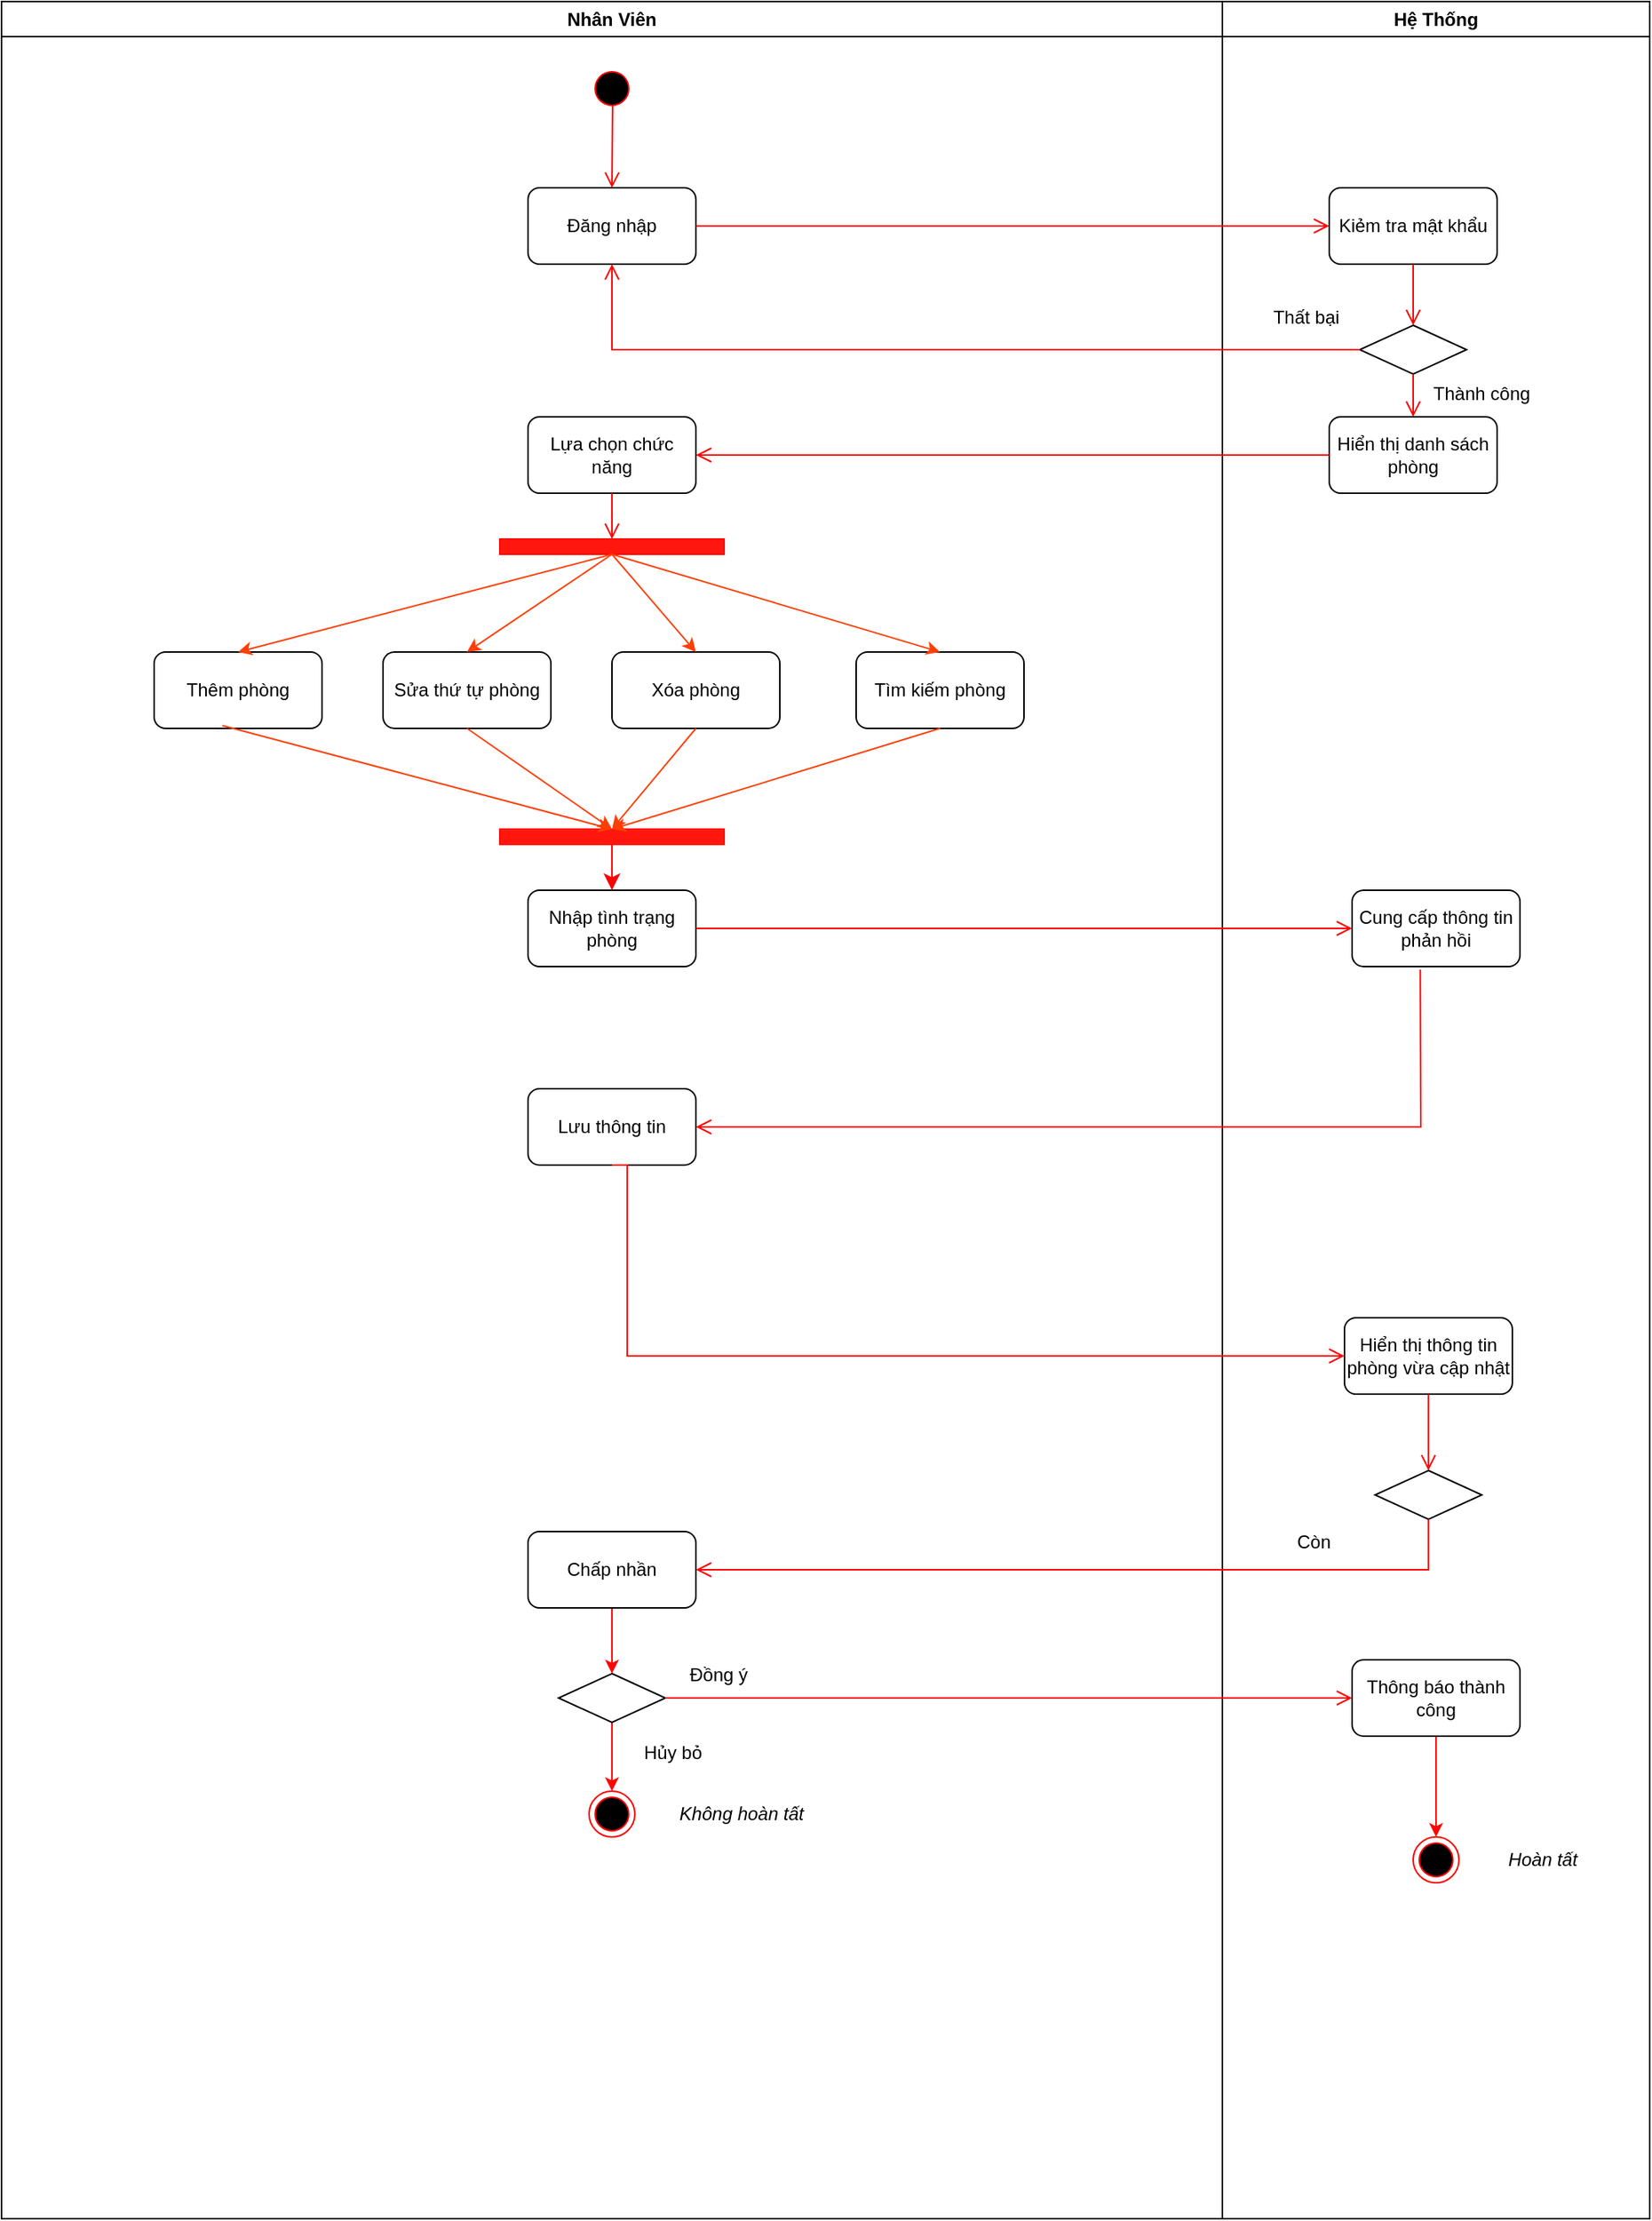 <mxfile version="24.8.4">
  <diagram name="Page-1" id="e7e014a7-5840-1c2e-5031-d8a46d1fe8dd">
    <mxGraphModel dx="2977" dy="1757" grid="1" gridSize="10" guides="1" tooltips="1" connect="1" arrows="1" fold="1" page="1" pageScale="1" pageWidth="1169" pageHeight="826" background="none" math="0" shadow="0">
      <root>
        <mxCell id="0" />
        <mxCell id="1" parent="0" />
        <mxCell id="2" value="Nhân Viên" style="swimlane;whiteSpace=wrap" parent="1" vertex="1">
          <mxGeometry x="30" y="128" width="800" height="1452" as="geometry" />
        </mxCell>
        <mxCell id="5" value="" style="ellipse;shape=startState;fillColor=#000000;strokeColor=#ff0000;" parent="2" vertex="1">
          <mxGeometry x="385" y="42" width="30" height="30" as="geometry" />
        </mxCell>
        <mxCell id="6" value="" style="edgeStyle=elbowEdgeStyle;elbow=horizontal;verticalAlign=bottom;endArrow=open;endSize=8;strokeColor=#FF0000;endFill=1;rounded=0;entryX=0.5;entryY=0;entryDx=0;entryDy=0;exitX=0.514;exitY=0.86;exitDx=0;exitDy=0;exitPerimeter=0;" parent="2" source="5" target="47XAnkXv8sdUiCQmlWBP-44" edge="1">
          <mxGeometry x="100" y="40" as="geometry">
            <mxPoint x="114.909" y="110" as="targetPoint" />
            <mxPoint x="399" y="66" as="sourcePoint" />
          </mxGeometry>
        </mxCell>
        <mxCell id="47XAnkXv8sdUiCQmlWBP-44" value="Đăng nhập" style="rounded=1;whiteSpace=wrap;html=1;" parent="2" vertex="1">
          <mxGeometry x="345" y="122" width="110" height="50" as="geometry" />
        </mxCell>
        <mxCell id="47XAnkXv8sdUiCQmlWBP-45" value="Tìm kiếm phòng" style="rounded=1;whiteSpace=wrap;html=1;" parent="2" vertex="1">
          <mxGeometry x="560" y="426" width="110" height="50" as="geometry" />
        </mxCell>
        <mxCell id="47XAnkXv8sdUiCQmlWBP-46" value="Lựa chọn chức năng" style="rounded=1;whiteSpace=wrap;html=1;" parent="2" vertex="1">
          <mxGeometry x="345" y="272" width="110" height="50" as="geometry" />
        </mxCell>
        <mxCell id="47XAnkXv8sdUiCQmlWBP-62" value="Xóa phòng" style="rounded=1;whiteSpace=wrap;html=1;" parent="2" vertex="1">
          <mxGeometry x="400" y="426" width="110" height="50" as="geometry" />
        </mxCell>
        <mxCell id="47XAnkXv8sdUiCQmlWBP-63" value="Sửa thứ tự phòng" style="rounded=1;whiteSpace=wrap;html=1;" parent="2" vertex="1">
          <mxGeometry x="250" y="426" width="110" height="50" as="geometry" />
        </mxCell>
        <mxCell id="47XAnkXv8sdUiCQmlWBP-64" value="Thêm phòng" style="rounded=1;whiteSpace=wrap;html=1;" parent="2" vertex="1">
          <mxGeometry x="100" y="426" width="110" height="50" as="geometry" />
        </mxCell>
        <mxCell id="47XAnkXv8sdUiCQmlWBP-68" value="" style="whiteSpace=wrap;html=1;rounded=0;shadow=0;comic=0;labelBackgroundColor=none;strokeWidth=1;fillColor=#FF170F;fontFamily=Verdana;fontSize=12;align=center;rotation=0;strokeColor=#FF0800;" parent="2" vertex="1">
          <mxGeometry x="326.5" y="352" width="147" height="10" as="geometry" />
        </mxCell>
        <mxCell id="47XAnkXv8sdUiCQmlWBP-57" value="" style="edgeStyle=elbowEdgeStyle;elbow=horizontal;verticalAlign=bottom;endArrow=open;endSize=8;strokeColor=#FF0000;endFill=1;rounded=0;exitX=0.5;exitY=1;exitDx=0;exitDy=0;" parent="2" source="47XAnkXv8sdUiCQmlWBP-46" edge="1">
          <mxGeometry x="70" y="-88" as="geometry">
            <mxPoint x="400" y="352" as="targetPoint" />
            <mxPoint x="450" y="118" as="sourcePoint" />
          </mxGeometry>
        </mxCell>
        <mxCell id="47XAnkXv8sdUiCQmlWBP-69" value="Lưu thông tin" style="rounded=1;whiteSpace=wrap;html=1;" parent="2" vertex="1">
          <mxGeometry x="345" y="712" width="110" height="50" as="geometry" />
        </mxCell>
        <mxCell id="47XAnkXv8sdUiCQmlWBP-98" style="edgeStyle=orthogonalEdgeStyle;rounded=0;orthogonalLoop=1;jettySize=auto;html=1;exitX=0.5;exitY=1;exitDx=0;exitDy=0;entryX=0.5;entryY=0;entryDx=0;entryDy=0;fillColor=#FF0505;strokeColor=#FF0505;" parent="2" source="47XAnkXv8sdUiCQmlWBP-73" target="47XAnkXv8sdUiCQmlWBP-86" edge="1">
          <mxGeometry relative="1" as="geometry" />
        </mxCell>
        <mxCell id="47XAnkXv8sdUiCQmlWBP-73" value="Chấp nhần" style="rounded=1;whiteSpace=wrap;html=1;" parent="2" vertex="1">
          <mxGeometry x="345" y="1002" width="110" height="50" as="geometry" />
        </mxCell>
        <mxCell id="47XAnkXv8sdUiCQmlWBP-75" value="Nhập tình trạng phòng" style="rounded=1;whiteSpace=wrap;html=1;" parent="2" vertex="1">
          <mxGeometry x="345" y="582" width="110" height="50" as="geometry" />
        </mxCell>
        <mxCell id="47XAnkXv8sdUiCQmlWBP-77" value="" style="endArrow=classic;html=1;rounded=0;exitX=0.5;exitY=1;exitDx=0;exitDy=0;entryX=0.5;entryY=0;entryDx=0;entryDy=0;fillColor=#FF0505;strokeColor=#FF3F05;" parent="2" source="47XAnkXv8sdUiCQmlWBP-68" target="47XAnkXv8sdUiCQmlWBP-64" edge="1">
          <mxGeometry width="50" height="50" relative="1" as="geometry">
            <mxPoint x="150" y="402" as="sourcePoint" />
            <mxPoint x="200" y="352" as="targetPoint" />
          </mxGeometry>
        </mxCell>
        <mxCell id="47XAnkXv8sdUiCQmlWBP-78" value="" style="endArrow=classic;html=1;rounded=0;exitX=0.5;exitY=1;exitDx=0;exitDy=0;entryX=0.5;entryY=0;entryDx=0;entryDy=0;fillColor=#FF0505;strokeColor=#FF3F05;" parent="2" source="47XAnkXv8sdUiCQmlWBP-68" target="47XAnkXv8sdUiCQmlWBP-63" edge="1">
          <mxGeometry width="50" height="50" relative="1" as="geometry">
            <mxPoint x="410" y="372" as="sourcePoint" />
            <mxPoint x="165" y="436" as="targetPoint" />
          </mxGeometry>
        </mxCell>
        <mxCell id="47XAnkXv8sdUiCQmlWBP-79" value="" style="endArrow=classic;html=1;rounded=0;entryX=0.5;entryY=0;entryDx=0;entryDy=0;fillColor=#FF0505;strokeColor=#FF3F05;" parent="2" target="47XAnkXv8sdUiCQmlWBP-62" edge="1">
          <mxGeometry width="50" height="50" relative="1" as="geometry">
            <mxPoint x="400" y="362" as="sourcePoint" />
            <mxPoint x="315" y="436" as="targetPoint" />
          </mxGeometry>
        </mxCell>
        <mxCell id="47XAnkXv8sdUiCQmlWBP-80" value="" style="endArrow=classic;html=1;rounded=0;exitX=0.5;exitY=1;exitDx=0;exitDy=0;entryX=0.5;entryY=0;entryDx=0;entryDy=0;fillColor=#FF0505;strokeColor=#FF3F05;" parent="2" source="47XAnkXv8sdUiCQmlWBP-68" target="47XAnkXv8sdUiCQmlWBP-45" edge="1">
          <mxGeometry width="50" height="50" relative="1" as="geometry">
            <mxPoint x="410" y="372" as="sourcePoint" />
            <mxPoint x="165" y="436" as="targetPoint" />
          </mxGeometry>
        </mxCell>
        <mxCell id="GSddVMeSleZB2jzWyYQu-6" style="edgeStyle=none;curved=1;rounded=0;orthogonalLoop=1;jettySize=auto;html=1;fontSize=12;startSize=8;endSize=8;strokeColor=#ff0000;fontColor=#ff0000;" edge="1" parent="2" source="47XAnkXv8sdUiCQmlWBP-81" target="47XAnkXv8sdUiCQmlWBP-75">
          <mxGeometry relative="1" as="geometry" />
        </mxCell>
        <mxCell id="47XAnkXv8sdUiCQmlWBP-81" value="" style="whiteSpace=wrap;html=1;rounded=0;shadow=0;comic=0;labelBackgroundColor=none;strokeWidth=1;fillColor=#FF170F;fontFamily=Verdana;fontSize=12;align=center;rotation=0;strokeColor=#FF0800;" parent="2" vertex="1">
          <mxGeometry x="326.5" y="542" width="147" height="10" as="geometry" />
        </mxCell>
        <mxCell id="47XAnkXv8sdUiCQmlWBP-82" value="" style="endArrow=classic;html=1;rounded=0;exitX=0.5;exitY=1;exitDx=0;exitDy=0;entryX=0.5;entryY=0;entryDx=0;entryDy=0;fillColor=#FF0505;strokeColor=#FF3F05;" parent="2" source="47XAnkXv8sdUiCQmlWBP-62" target="47XAnkXv8sdUiCQmlWBP-81" edge="1">
          <mxGeometry width="50" height="50" relative="1" as="geometry">
            <mxPoint x="410" y="372" as="sourcePoint" />
            <mxPoint x="165" y="436" as="targetPoint" />
          </mxGeometry>
        </mxCell>
        <mxCell id="47XAnkXv8sdUiCQmlWBP-83" value="" style="endArrow=classic;html=1;rounded=0;exitX=0.5;exitY=1;exitDx=0;exitDy=0;entryX=0.5;entryY=0;entryDx=0;entryDy=0;fillColor=#FF0505;strokeColor=#FF3F05;" parent="2" source="47XAnkXv8sdUiCQmlWBP-63" target="47XAnkXv8sdUiCQmlWBP-81" edge="1">
          <mxGeometry width="50" height="50" relative="1" as="geometry">
            <mxPoint x="420" y="382" as="sourcePoint" />
            <mxPoint x="175" y="446" as="targetPoint" />
          </mxGeometry>
        </mxCell>
        <mxCell id="47XAnkXv8sdUiCQmlWBP-84" value="" style="endArrow=classic;html=1;rounded=0;exitX=0.406;exitY=0.963;exitDx=0;exitDy=0;entryX=0.5;entryY=0;entryDx=0;entryDy=0;fillColor=#FF0505;strokeColor=#FF3F05;exitPerimeter=0;" parent="2" source="47XAnkXv8sdUiCQmlWBP-64" target="47XAnkXv8sdUiCQmlWBP-81" edge="1">
          <mxGeometry width="50" height="50" relative="1" as="geometry">
            <mxPoint x="430" y="392" as="sourcePoint" />
            <mxPoint x="185" y="456" as="targetPoint" />
          </mxGeometry>
        </mxCell>
        <mxCell id="47XAnkXv8sdUiCQmlWBP-85" value="" style="endArrow=classic;html=1;rounded=0;exitX=0.5;exitY=1;exitDx=0;exitDy=0;entryX=0.5;entryY=0;entryDx=0;entryDy=0;fillColor=#FF0505;strokeColor=#FF3F05;" parent="2" source="47XAnkXv8sdUiCQmlWBP-45" target="47XAnkXv8sdUiCQmlWBP-81" edge="1">
          <mxGeometry width="50" height="50" relative="1" as="geometry">
            <mxPoint x="465" y="486" as="sourcePoint" />
            <mxPoint x="410" y="552" as="targetPoint" />
          </mxGeometry>
        </mxCell>
        <mxCell id="47XAnkXv8sdUiCQmlWBP-103" style="edgeStyle=orthogonalEdgeStyle;rounded=0;orthogonalLoop=1;jettySize=auto;html=1;entryX=0.5;entryY=0;entryDx=0;entryDy=0;fillColor=#FF0505;strokeColor=#FF0505;" parent="2" source="47XAnkXv8sdUiCQmlWBP-86" target="47XAnkXv8sdUiCQmlWBP-102" edge="1">
          <mxGeometry relative="1" as="geometry" />
        </mxCell>
        <mxCell id="47XAnkXv8sdUiCQmlWBP-86" value="" style="rhombus;whiteSpace=wrap;html=1;" parent="2" vertex="1">
          <mxGeometry x="365" y="1095" width="70" height="32" as="geometry" />
        </mxCell>
        <mxCell id="47XAnkXv8sdUiCQmlWBP-102" value="" style="ellipse;html=1;shape=endState;fillColor=#000000;strokeColor=#ff0000;" parent="2" vertex="1">
          <mxGeometry x="385" y="1172" width="30" height="30" as="geometry" />
        </mxCell>
        <mxCell id="47XAnkXv8sdUiCQmlWBP-104" value="Không hoàn tất" style="text;html=1;align=center;verticalAlign=middle;whiteSpace=wrap;rounded=0;fontStyle=2" parent="2" vertex="1">
          <mxGeometry x="435" y="1172" width="100" height="30" as="geometry" />
        </mxCell>
        <mxCell id="47XAnkXv8sdUiCQmlWBP-105" value="Hủy bỏ" style="text;html=1;align=center;verticalAlign=middle;whiteSpace=wrap;rounded=0;" parent="2" vertex="1">
          <mxGeometry x="410" y="1132" width="60" height="30" as="geometry" />
        </mxCell>
        <mxCell id="47XAnkXv8sdUiCQmlWBP-107" value="Đồng ý" style="text;html=1;align=center;verticalAlign=middle;whiteSpace=wrap;rounded=0;" parent="2" vertex="1">
          <mxGeometry x="440" y="1081" width="60" height="30" as="geometry" />
        </mxCell>
        <mxCell id="3" value="Hệ Thống" style="swimlane;whiteSpace=wrap" parent="1" vertex="1">
          <mxGeometry x="830" y="128" width="280" height="1452" as="geometry" />
        </mxCell>
        <mxCell id="47XAnkXv8sdUiCQmlWBP-50" value="Kiẻm tra mật khẩu" style="rounded=1;whiteSpace=wrap;html=1;" parent="3" vertex="1">
          <mxGeometry x="70" y="122" width="110" height="50" as="geometry" />
        </mxCell>
        <mxCell id="47XAnkXv8sdUiCQmlWBP-51" value="" style="rhombus;whiteSpace=wrap;html=1;" parent="3" vertex="1">
          <mxGeometry x="90" y="212" width="70" height="32" as="geometry" />
        </mxCell>
        <mxCell id="47XAnkXv8sdUiCQmlWBP-49" value="Hiển thị danh sách phòng" style="rounded=1;whiteSpace=wrap;html=1;" parent="3" vertex="1">
          <mxGeometry x="70" y="272" width="110" height="50" as="geometry" />
        </mxCell>
        <mxCell id="47XAnkXv8sdUiCQmlWBP-52" value="" style="edgeStyle=elbowEdgeStyle;elbow=horizontal;verticalAlign=bottom;endArrow=open;endSize=8;strokeColor=#FF0000;endFill=1;rounded=0;entryX=0.5;entryY=0;entryDx=0;entryDy=0;exitX=0.5;exitY=1;exitDx=0;exitDy=0;" parent="3" source="47XAnkXv8sdUiCQmlWBP-50" target="47XAnkXv8sdUiCQmlWBP-51" edge="1">
          <mxGeometry x="-730" y="-88" as="geometry">
            <mxPoint x="190" y="256" as="targetPoint" />
            <mxPoint x="190" y="202" as="sourcePoint" />
          </mxGeometry>
        </mxCell>
        <mxCell id="47XAnkXv8sdUiCQmlWBP-61" value="" style="edgeStyle=elbowEdgeStyle;elbow=horizontal;verticalAlign=bottom;endArrow=open;endSize=8;strokeColor=#FF0000;endFill=1;rounded=0;entryX=0.5;entryY=0;entryDx=0;entryDy=0;exitX=0.5;exitY=1;exitDx=0;exitDy=0;" parent="3" source="47XAnkXv8sdUiCQmlWBP-51" target="47XAnkXv8sdUiCQmlWBP-49" edge="1">
          <mxGeometry x="-730" y="-88" as="geometry">
            <mxPoint x="190.47" y="285" as="targetPoint" />
            <mxPoint x="190.47" y="231" as="sourcePoint" />
          </mxGeometry>
        </mxCell>
        <mxCell id="47XAnkXv8sdUiCQmlWBP-74" value="Cung cấp thông tin phản hồi" style="rounded=1;whiteSpace=wrap;html=1;" parent="3" vertex="1">
          <mxGeometry x="85" y="582" width="110" height="50" as="geometry" />
        </mxCell>
        <mxCell id="47XAnkXv8sdUiCQmlWBP-72" value="Hiển thị thông tin phòng vừa cập nhật" style="rounded=1;whiteSpace=wrap;html=1;" parent="3" vertex="1">
          <mxGeometry x="80" y="862" width="110" height="50" as="geometry" />
        </mxCell>
        <mxCell id="47XAnkXv8sdUiCQmlWBP-100" style="edgeStyle=orthogonalEdgeStyle;rounded=0;orthogonalLoop=1;jettySize=auto;html=1;entryX=0.5;entryY=0;entryDx=0;entryDy=0;fillColor=#FF0505;strokeColor=#FF0505;" parent="3" source="47XAnkXv8sdUiCQmlWBP-71" target="47XAnkXv8sdUiCQmlWBP-99" edge="1">
          <mxGeometry relative="1" as="geometry" />
        </mxCell>
        <mxCell id="47XAnkXv8sdUiCQmlWBP-71" value="Thông báo thành công" style="rounded=1;whiteSpace=wrap;html=1;" parent="3" vertex="1">
          <mxGeometry x="85" y="1086" width="110" height="50" as="geometry" />
        </mxCell>
        <mxCell id="47XAnkXv8sdUiCQmlWBP-87" value="" style="rhombus;whiteSpace=wrap;html=1;" parent="3" vertex="1">
          <mxGeometry x="100" y="962" width="70" height="32" as="geometry" />
        </mxCell>
        <mxCell id="47XAnkXv8sdUiCQmlWBP-89" value="Thất bại" style="text;html=1;align=center;verticalAlign=middle;whiteSpace=wrap;rounded=0;" parent="3" vertex="1">
          <mxGeometry x="25" y="192" width="60" height="30" as="geometry" />
        </mxCell>
        <mxCell id="47XAnkXv8sdUiCQmlWBP-90" value="Thành công" style="text;html=1;align=center;verticalAlign=middle;whiteSpace=wrap;rounded=0;" parent="3" vertex="1">
          <mxGeometry x="130" y="242" width="80" height="30" as="geometry" />
        </mxCell>
        <mxCell id="47XAnkXv8sdUiCQmlWBP-95" value="" style="edgeStyle=elbowEdgeStyle;elbow=horizontal;verticalAlign=bottom;endArrow=open;endSize=8;strokeColor=#FF0000;endFill=1;rounded=0;exitX=0.5;exitY=1;exitDx=0;exitDy=0;entryX=0.5;entryY=0;entryDx=0;entryDy=0;" parent="3" source="47XAnkXv8sdUiCQmlWBP-72" target="47XAnkXv8sdUiCQmlWBP-87" edge="1">
          <mxGeometry x="-730" y="-88" as="geometry">
            <mxPoint x="60" y="1012" as="targetPoint" />
            <mxPoint x="-390" y="772" as="sourcePoint" />
            <Array as="points">
              <mxPoint x="135" y="932" />
            </Array>
          </mxGeometry>
        </mxCell>
        <mxCell id="47XAnkXv8sdUiCQmlWBP-99" value="" style="ellipse;html=1;shape=endState;fillColor=#000000;strokeColor=#ff0000;" parent="3" vertex="1">
          <mxGeometry x="125" y="1202" width="30" height="30" as="geometry" />
        </mxCell>
        <mxCell id="47XAnkXv8sdUiCQmlWBP-101" value="Hoàn tất" style="text;html=1;align=center;verticalAlign=middle;whiteSpace=wrap;rounded=0;fontStyle=2" parent="3" vertex="1">
          <mxGeometry x="180" y="1202" width="60" height="30" as="geometry" />
        </mxCell>
        <mxCell id="47XAnkXv8sdUiCQmlWBP-108" value="Còn" style="text;html=1;align=center;verticalAlign=middle;whiteSpace=wrap;rounded=0;" parent="3" vertex="1">
          <mxGeometry x="30" y="994" width="60" height="30" as="geometry" />
        </mxCell>
        <mxCell id="47XAnkXv8sdUiCQmlWBP-58" value="" style="edgeStyle=elbowEdgeStyle;elbow=horizontal;verticalAlign=bottom;endArrow=open;endSize=8;strokeColor=#FF0000;endFill=1;rounded=0;entryX=0;entryY=0.5;entryDx=0;entryDy=0;exitX=1;exitY=0.5;exitDx=0;exitDy=0;" parent="1" source="47XAnkXv8sdUiCQmlWBP-44" target="47XAnkXv8sdUiCQmlWBP-50" edge="1">
          <mxGeometry x="100" y="40" as="geometry">
            <mxPoint x="490" y="310" as="targetPoint" />
            <mxPoint x="490" y="275" as="sourcePoint" />
          </mxGeometry>
        </mxCell>
        <mxCell id="47XAnkXv8sdUiCQmlWBP-59" value="" style="edgeStyle=elbowEdgeStyle;elbow=horizontal;verticalAlign=bottom;endArrow=open;endSize=8;strokeColor=#FF0000;endFill=1;rounded=0;entryX=1;entryY=0.5;entryDx=0;entryDy=0;exitX=0;exitY=0.5;exitDx=0;exitDy=0;" parent="1" source="47XAnkXv8sdUiCQmlWBP-49" target="47XAnkXv8sdUiCQmlWBP-46" edge="1">
          <mxGeometry x="100" y="40" as="geometry">
            <mxPoint x="500" y="320" as="targetPoint" />
            <mxPoint x="500" y="266" as="sourcePoint" />
          </mxGeometry>
        </mxCell>
        <mxCell id="47XAnkXv8sdUiCQmlWBP-60" value="" style="edgeStyle=elbowEdgeStyle;elbow=horizontal;verticalAlign=bottom;endArrow=open;endSize=8;strokeColor=#FF0000;endFill=1;rounded=0;entryX=0.5;entryY=1;entryDx=0;entryDy=0;exitX=0;exitY=0.5;exitDx=0;exitDy=0;" parent="1" source="47XAnkXv8sdUiCQmlWBP-51" target="47XAnkXv8sdUiCQmlWBP-44" edge="1">
          <mxGeometry x="100" y="40" as="geometry">
            <mxPoint x="510" y="330" as="targetPoint" />
            <mxPoint x="510" y="276" as="sourcePoint" />
            <Array as="points">
              <mxPoint x="430" y="340" />
            </Array>
          </mxGeometry>
        </mxCell>
        <mxCell id="47XAnkXv8sdUiCQmlWBP-91" value="" style="edgeStyle=elbowEdgeStyle;elbow=horizontal;verticalAlign=bottom;endArrow=open;endSize=8;strokeColor=#FF0000;endFill=1;rounded=0;entryX=0;entryY=0.5;entryDx=0;entryDy=0;exitX=1;exitY=0.5;exitDx=0;exitDy=0;" parent="1" source="47XAnkXv8sdUiCQmlWBP-75" target="47XAnkXv8sdUiCQmlWBP-74" edge="1">
          <mxGeometry x="100" y="40" as="geometry">
            <mxPoint x="910" y="285" as="targetPoint" />
            <mxPoint x="495" y="285" as="sourcePoint" />
          </mxGeometry>
        </mxCell>
        <mxCell id="47XAnkXv8sdUiCQmlWBP-92" value="" style="edgeStyle=elbowEdgeStyle;elbow=horizontal;verticalAlign=bottom;endArrow=open;endSize=8;strokeColor=#FF0000;endFill=1;rounded=0;entryX=1;entryY=0.5;entryDx=0;entryDy=0;exitX=0.406;exitY=1.04;exitDx=0;exitDy=0;exitPerimeter=0;" parent="1" source="47XAnkXv8sdUiCQmlWBP-74" target="47XAnkXv8sdUiCQmlWBP-69" edge="1">
          <mxGeometry x="100" y="40" as="geometry">
            <mxPoint x="925" y="745" as="targetPoint" />
            <mxPoint x="495" y="745" as="sourcePoint" />
            <Array as="points">
              <mxPoint x="960" y="850" />
            </Array>
          </mxGeometry>
        </mxCell>
        <mxCell id="47XAnkXv8sdUiCQmlWBP-93" value="" style="edgeStyle=elbowEdgeStyle;elbow=horizontal;verticalAlign=bottom;endArrow=open;endSize=8;strokeColor=#FF0000;endFill=1;rounded=0;exitX=0.5;exitY=1;exitDx=0;exitDy=0;entryX=0;entryY=0.5;entryDx=0;entryDy=0;" parent="1" source="47XAnkXv8sdUiCQmlWBP-69" target="47XAnkXv8sdUiCQmlWBP-72" edge="1">
          <mxGeometry x="100" y="40" as="geometry">
            <mxPoint x="550" y="1010" as="targetPoint" />
            <mxPoint x="970" y="772" as="sourcePoint" />
            <Array as="points">
              <mxPoint x="440" y="960" />
            </Array>
          </mxGeometry>
        </mxCell>
        <mxCell id="47XAnkXv8sdUiCQmlWBP-97" value="" style="edgeStyle=elbowEdgeStyle;elbow=horizontal;verticalAlign=bottom;endArrow=open;endSize=8;strokeColor=#FF0000;endFill=1;rounded=0;entryX=1;entryY=0.5;entryDx=0;entryDy=0;exitX=0.5;exitY=1;exitDx=0;exitDy=0;" parent="1" source="47XAnkXv8sdUiCQmlWBP-87" target="47XAnkXv8sdUiCQmlWBP-73" edge="1">
          <mxGeometry x="100" y="40" as="geometry">
            <mxPoint x="490" y="1203" as="targetPoint" />
            <mxPoint x="965" y="1100" as="sourcePoint" />
            <Array as="points">
              <mxPoint x="965" y="1140" />
            </Array>
          </mxGeometry>
        </mxCell>
        <mxCell id="47XAnkXv8sdUiCQmlWBP-106" value="" style="edgeStyle=elbowEdgeStyle;elbow=horizontal;verticalAlign=bottom;endArrow=open;endSize=8;strokeColor=#FF0000;endFill=1;rounded=0;exitX=1;exitY=0.5;exitDx=0;exitDy=0;entryX=0;entryY=0.5;entryDx=0;entryDy=0;" parent="1" source="47XAnkXv8sdUiCQmlWBP-86" target="47XAnkXv8sdUiCQmlWBP-71" edge="1">
          <mxGeometry x="100" y="40" as="geometry">
            <mxPoint x="700" y="1310" as="targetPoint" />
            <mxPoint x="975" y="1132" as="sourcePoint" />
            <Array as="points">
              <mxPoint x="690" y="1250" />
            </Array>
          </mxGeometry>
        </mxCell>
      </root>
    </mxGraphModel>
  </diagram>
</mxfile>
